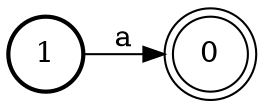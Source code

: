 digraph FST {
rankdir = LR;
size = "8.5,11";
center = 1;
orientation = Portrait;
ranksep = "0.4";
nodesep = "0.25";
1 [label = "1", shape = circle, style = bold, fontsize = 14]
	1 -> 0 [label = "a", fontsize = 14];
0 [label = "0", shape = doublecircle, style = solid, fontsize = 14]
}
